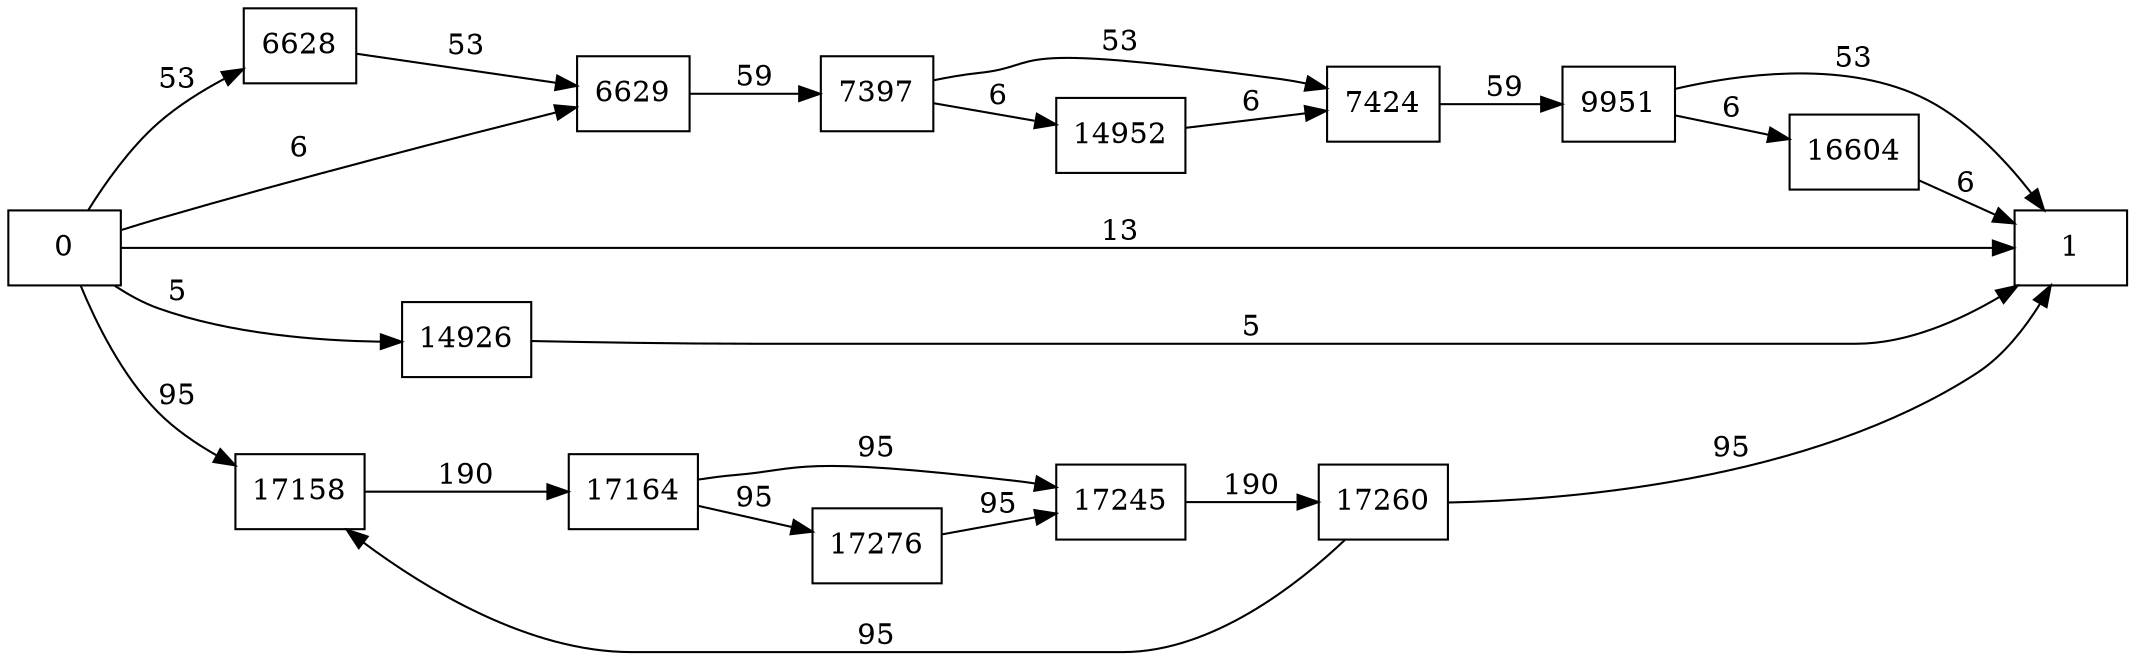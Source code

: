 digraph {
	graph [rankdir=LR]
	node [shape=rectangle]
	6628 -> 6629 [label=53]
	6629 -> 7397 [label=59]
	7397 -> 7424 [label=53]
	7397 -> 14952 [label=6]
	7424 -> 9951 [label=59]
	9951 -> 1 [label=53]
	9951 -> 16604 [label=6]
	14926 -> 1 [label=5]
	14952 -> 7424 [label=6]
	16604 -> 1 [label=6]
	17158 -> 17164 [label=190]
	17164 -> 17245 [label=95]
	17164 -> 17276 [label=95]
	17245 -> 17260 [label=190]
	17260 -> 17158 [label=95]
	17260 -> 1 [label=95]
	17276 -> 17245 [label=95]
	0 -> 6629 [label=6]
	0 -> 1 [label=13]
	0 -> 6628 [label=53]
	0 -> 14926 [label=5]
	0 -> 17158 [label=95]
}
